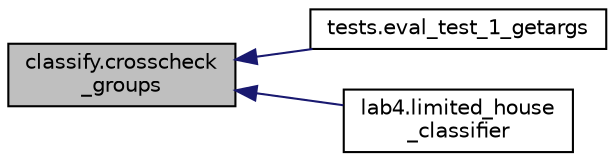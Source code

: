 digraph "classify.crosscheck_groups"
{
  edge [fontname="Helvetica",fontsize="10",labelfontname="Helvetica",labelfontsize="10"];
  node [fontname="Helvetica",fontsize="10",shape=record];
  rankdir="LR";
  Node1 [label="classify.crosscheck\l_groups",height=0.2,width=0.4,color="black", fillcolor="grey75", style="filled", fontcolor="black"];
  Node1 -> Node2 [dir="back",color="midnightblue",fontsize="10",style="solid",fontname="Helvetica"];
  Node2 [label="tests.eval_test_1_getargs",height=0.2,width=0.4,color="black", fillcolor="white", style="filled",URL="$namespacetests.html#a81cd5f22af1a86986ea56ea079d736f4"];
  Node1 -> Node3 [dir="back",color="midnightblue",fontsize="10",style="solid",fontname="Helvetica"];
  Node3 [label="lab4.limited_house\l_classifier",height=0.2,width=0.4,color="black", fillcolor="white", style="filled",URL="$namespacelab4.html#afeb6f3043e63aad7e472bc70ac32b8cc",tooltip="Now try it on the House of Representatives. "];
}
